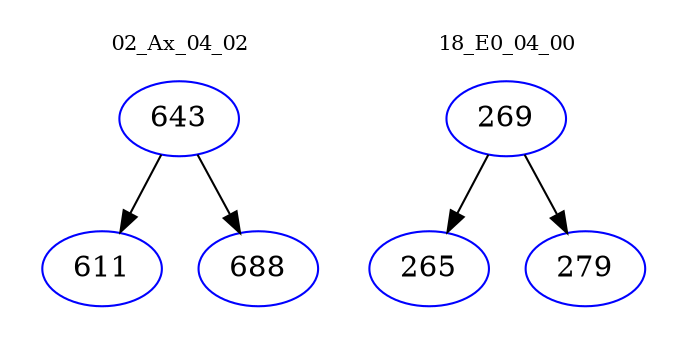digraph{
subgraph cluster_0 {
color = white
label = "02_Ax_04_02";
fontsize=10;
T0_643 [label="643", color="blue"]
T0_643 -> T0_611 [color="black"]
T0_611 [label="611", color="blue"]
T0_643 -> T0_688 [color="black"]
T0_688 [label="688", color="blue"]
}
subgraph cluster_1 {
color = white
label = "18_E0_04_00";
fontsize=10;
T1_269 [label="269", color="blue"]
T1_269 -> T1_265 [color="black"]
T1_265 [label="265", color="blue"]
T1_269 -> T1_279 [color="black"]
T1_279 [label="279", color="blue"]
}
}
